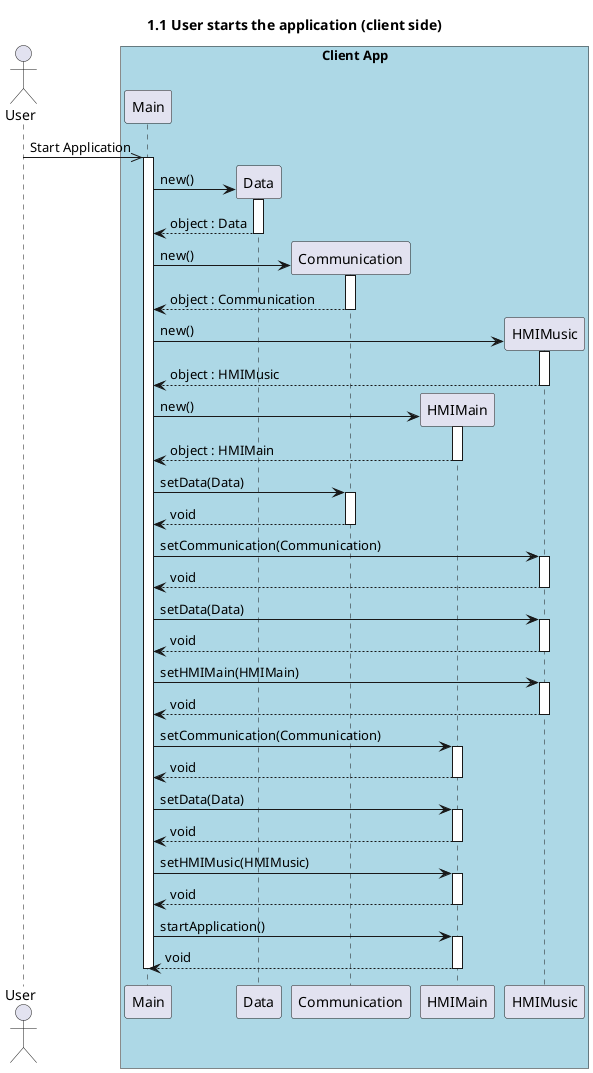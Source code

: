 @startuml 1.1 User starts the application (client side)
title 1.1 User starts the application (client side)

actor "User" as user

box "Client App" #LightBlue
    participant "Main" as main
    participant "Data" as data
    participant "Communication" as com
    participant "HMIMain" as hmimain
    participant "HMIMusic" as hmimusic
end box

user ->> main++ : Start Application

create data
main -> data++ : new()
return object : Data

create com
main -> com++ : new()
return object : Communication

create hmimusic
main -> hmimusic++ : new()
return object : HMIMusic

create hmimain
main -> hmimain++ : new()
return object : HMIMain

main -> com++ : setData(Data)
return void

main -> hmimusic++ : setCommunication(Communication)
return void

main -> hmimusic++ : setData(Data)
return void

main -> hmimusic++ : setHMIMain(HMIMain)
return void

main -> hmimain++ : setCommunication(Communication)
return void

main -> hmimain++ : setData(Data)
return void

main -> hmimain++ : setHMIMusic(HMIMusic)
return void

main -> hmimain++ : startApplication()
return void

deactivate main

@enduml